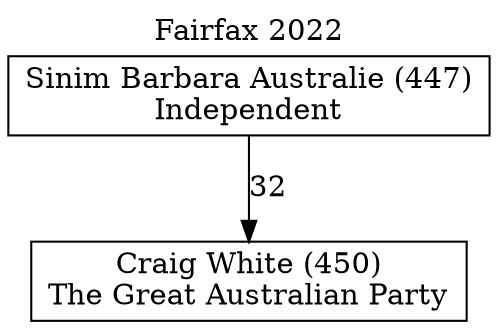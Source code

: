 // House preference flow
digraph "Craig White (450)_Fairfax_2022" {
	graph [label="Fairfax 2022" labelloc=t mclimit=2]
	node [shape=box]
	"Craig White (450)" [label="Craig White (450)
The Great Australian Party"]
	"Sinim Barbara Australie (447)" [label="Sinim Barbara Australie (447)
Independent"]
	"Sinim Barbara Australie (447)" -> "Craig White (450)" [label=32]
}

